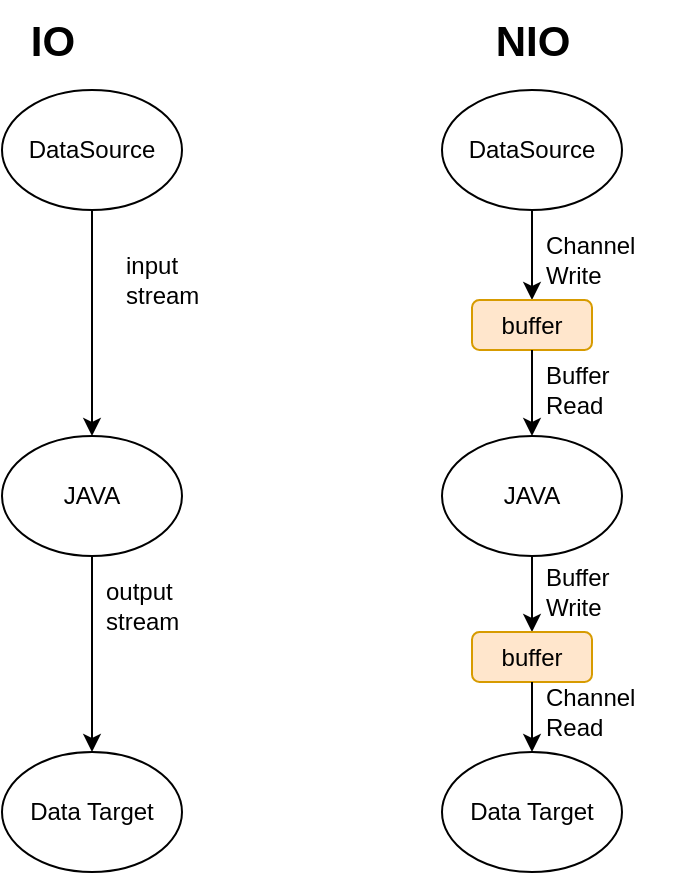 <mxfile version="22.1.18" type="github">
  <diagram name="페이지-1" id="HAdsagcqMK5C1EckOBzp">
    <mxGraphModel dx="989" dy="532" grid="1" gridSize="10" guides="1" tooltips="1" connect="1" arrows="1" fold="1" page="1" pageScale="1" pageWidth="827" pageHeight="1169" math="0" shadow="0">
      <root>
        <mxCell id="0" />
        <mxCell id="1" parent="0" />
        <mxCell id="4qFjMlLQ6r4KH2gJYc2y-1" value="DataSource" style="ellipse;whiteSpace=wrap;html=1;" vertex="1" parent="1">
          <mxGeometry x="50" y="130" width="90" height="60" as="geometry" />
        </mxCell>
        <mxCell id="4qFjMlLQ6r4KH2gJYc2y-2" value="JAVA" style="ellipse;whiteSpace=wrap;html=1;" vertex="1" parent="1">
          <mxGeometry x="50" y="303" width="90" height="60" as="geometry" />
        </mxCell>
        <mxCell id="4qFjMlLQ6r4KH2gJYc2y-3" value="Data Target" style="ellipse;whiteSpace=wrap;html=1;" vertex="1" parent="1">
          <mxGeometry x="50" y="461" width="90" height="60" as="geometry" />
        </mxCell>
        <mxCell id="4qFjMlLQ6r4KH2gJYc2y-4" value="" style="endArrow=classic;html=1;rounded=0;exitX=0.5;exitY=1;exitDx=0;exitDy=0;" edge="1" parent="1" source="4qFjMlLQ6r4KH2gJYc2y-1" target="4qFjMlLQ6r4KH2gJYc2y-2">
          <mxGeometry width="50" height="50" relative="1" as="geometry">
            <mxPoint x="380" y="510" as="sourcePoint" />
            <mxPoint x="430" y="460" as="targetPoint" />
          </mxGeometry>
        </mxCell>
        <mxCell id="4qFjMlLQ6r4KH2gJYc2y-5" value="" style="endArrow=classic;html=1;rounded=0;exitX=0.5;exitY=1;exitDx=0;exitDy=0;" edge="1" parent="1" source="4qFjMlLQ6r4KH2gJYc2y-2" target="4qFjMlLQ6r4KH2gJYc2y-3">
          <mxGeometry width="50" height="50" relative="1" as="geometry">
            <mxPoint x="150" y="183" as="sourcePoint" />
            <mxPoint x="340" y="183" as="targetPoint" />
          </mxGeometry>
        </mxCell>
        <mxCell id="4qFjMlLQ6r4KH2gJYc2y-7" value="input &lt;br&gt;stream" style="text;html=1;align=left;verticalAlign=middle;resizable=0;points=[];autosize=1;strokeColor=none;fillColor=none;" vertex="1" parent="1">
          <mxGeometry x="110" y="205" width="60" height="40" as="geometry" />
        </mxCell>
        <mxCell id="4qFjMlLQ6r4KH2gJYc2y-8" value="output &lt;br&gt;stream" style="text;html=1;align=left;verticalAlign=middle;resizable=0;points=[];autosize=1;strokeColor=none;fillColor=none;" vertex="1" parent="1">
          <mxGeometry x="100" y="368" width="60" height="40" as="geometry" />
        </mxCell>
        <mxCell id="4qFjMlLQ6r4KH2gJYc2y-9" value="DataSource" style="ellipse;whiteSpace=wrap;html=1;" vertex="1" parent="1">
          <mxGeometry x="270" y="130" width="90" height="60" as="geometry" />
        </mxCell>
        <mxCell id="4qFjMlLQ6r4KH2gJYc2y-10" value="JAVA" style="ellipse;whiteSpace=wrap;html=1;" vertex="1" parent="1">
          <mxGeometry x="270" y="303" width="90" height="60" as="geometry" />
        </mxCell>
        <mxCell id="4qFjMlLQ6r4KH2gJYc2y-11" value="Data Target" style="ellipse;whiteSpace=wrap;html=1;" vertex="1" parent="1">
          <mxGeometry x="270" y="461" width="90" height="60" as="geometry" />
        </mxCell>
        <mxCell id="4qFjMlLQ6r4KH2gJYc2y-12" value="" style="endArrow=classic;html=1;rounded=0;exitX=0.5;exitY=1;exitDx=0;exitDy=0;entryX=0.5;entryY=0;entryDx=0;entryDy=0;" edge="1" parent="1" source="4qFjMlLQ6r4KH2gJYc2y-9" target="4qFjMlLQ6r4KH2gJYc2y-16">
          <mxGeometry width="50" height="50" relative="1" as="geometry">
            <mxPoint x="600" y="510" as="sourcePoint" />
            <mxPoint x="650" y="460" as="targetPoint" />
          </mxGeometry>
        </mxCell>
        <mxCell id="4qFjMlLQ6r4KH2gJYc2y-13" value="" style="endArrow=classic;html=1;rounded=0;exitX=0.5;exitY=1;exitDx=0;exitDy=0;entryX=0.5;entryY=0;entryDx=0;entryDy=0;" edge="1" parent="1" source="4qFjMlLQ6r4KH2gJYc2y-10" target="4qFjMlLQ6r4KH2gJYc2y-19">
          <mxGeometry width="50" height="50" relative="1" as="geometry">
            <mxPoint x="370" y="183" as="sourcePoint" />
            <mxPoint x="410" y="373" as="targetPoint" />
          </mxGeometry>
        </mxCell>
        <mxCell id="4qFjMlLQ6r4KH2gJYc2y-14" value="Channel&lt;br&gt;Write" style="text;html=1;align=left;verticalAlign=middle;resizable=0;points=[];autosize=1;strokeColor=none;fillColor=none;" vertex="1" parent="1">
          <mxGeometry x="320" y="195" width="70" height="40" as="geometry" />
        </mxCell>
        <mxCell id="4qFjMlLQ6r4KH2gJYc2y-16" value="buffer" style="rounded=1;whiteSpace=wrap;html=1;fillColor=#ffe6cc;strokeColor=#d79b00;" vertex="1" parent="1">
          <mxGeometry x="285" y="235" width="60" height="25" as="geometry" />
        </mxCell>
        <mxCell id="4qFjMlLQ6r4KH2gJYc2y-18" value="" style="endArrow=classic;html=1;rounded=0;exitX=0.5;exitY=1;exitDx=0;exitDy=0;" edge="1" parent="1" source="4qFjMlLQ6r4KH2gJYc2y-16" target="4qFjMlLQ6r4KH2gJYc2y-10">
          <mxGeometry width="50" height="50" relative="1" as="geometry">
            <mxPoint x="340" y="370" as="sourcePoint" />
            <mxPoint x="390" y="320" as="targetPoint" />
          </mxGeometry>
        </mxCell>
        <mxCell id="4qFjMlLQ6r4KH2gJYc2y-19" value="buffer" style="rounded=1;whiteSpace=wrap;html=1;fillColor=#ffe6cc;strokeColor=#d79b00;" vertex="1" parent="1">
          <mxGeometry x="285" y="401" width="60" height="25" as="geometry" />
        </mxCell>
        <mxCell id="4qFjMlLQ6r4KH2gJYc2y-20" value="" style="endArrow=classic;html=1;rounded=0;exitX=0.5;exitY=1;exitDx=0;exitDy=0;" edge="1" parent="1" source="4qFjMlLQ6r4KH2gJYc2y-19" target="4qFjMlLQ6r4KH2gJYc2y-11">
          <mxGeometry width="50" height="50" relative="1" as="geometry">
            <mxPoint x="325" y="301" as="sourcePoint" />
            <mxPoint x="325" y="321" as="targetPoint" />
          </mxGeometry>
        </mxCell>
        <mxCell id="4qFjMlLQ6r4KH2gJYc2y-21" value="Channel&lt;br&gt;Read" style="text;html=1;align=left;verticalAlign=middle;resizable=0;points=[];autosize=1;strokeColor=none;fillColor=none;" vertex="1" parent="1">
          <mxGeometry x="320" y="421" width="70" height="40" as="geometry" />
        </mxCell>
        <mxCell id="4qFjMlLQ6r4KH2gJYc2y-22" value="Buffer&lt;br&gt;Read" style="text;html=1;align=left;verticalAlign=middle;resizable=0;points=[];autosize=1;strokeColor=none;fillColor=none;" vertex="1" parent="1">
          <mxGeometry x="320" y="260" width="60" height="40" as="geometry" />
        </mxCell>
        <mxCell id="4qFjMlLQ6r4KH2gJYc2y-23" value="Buffer&lt;br&gt;Write" style="text;html=1;align=left;verticalAlign=middle;resizable=0;points=[];autosize=1;strokeColor=none;fillColor=none;" vertex="1" parent="1">
          <mxGeometry x="320" y="361" width="60" height="40" as="geometry" />
        </mxCell>
        <mxCell id="4qFjMlLQ6r4KH2gJYc2y-24" value="IO" style="text;html=1;align=center;verticalAlign=middle;resizable=0;points=[];autosize=1;strokeColor=none;fillColor=none;fontStyle=1;fontSize=21;" vertex="1" parent="1">
          <mxGeometry x="50" y="85" width="50" height="40" as="geometry" />
        </mxCell>
        <mxCell id="4qFjMlLQ6r4KH2gJYc2y-25" value="NIO" style="text;html=1;align=center;verticalAlign=middle;resizable=0;points=[];autosize=1;strokeColor=none;fillColor=none;fontStyle=1;fontSize=21;" vertex="1" parent="1">
          <mxGeometry x="285" y="85" width="60" height="40" as="geometry" />
        </mxCell>
      </root>
    </mxGraphModel>
  </diagram>
</mxfile>

